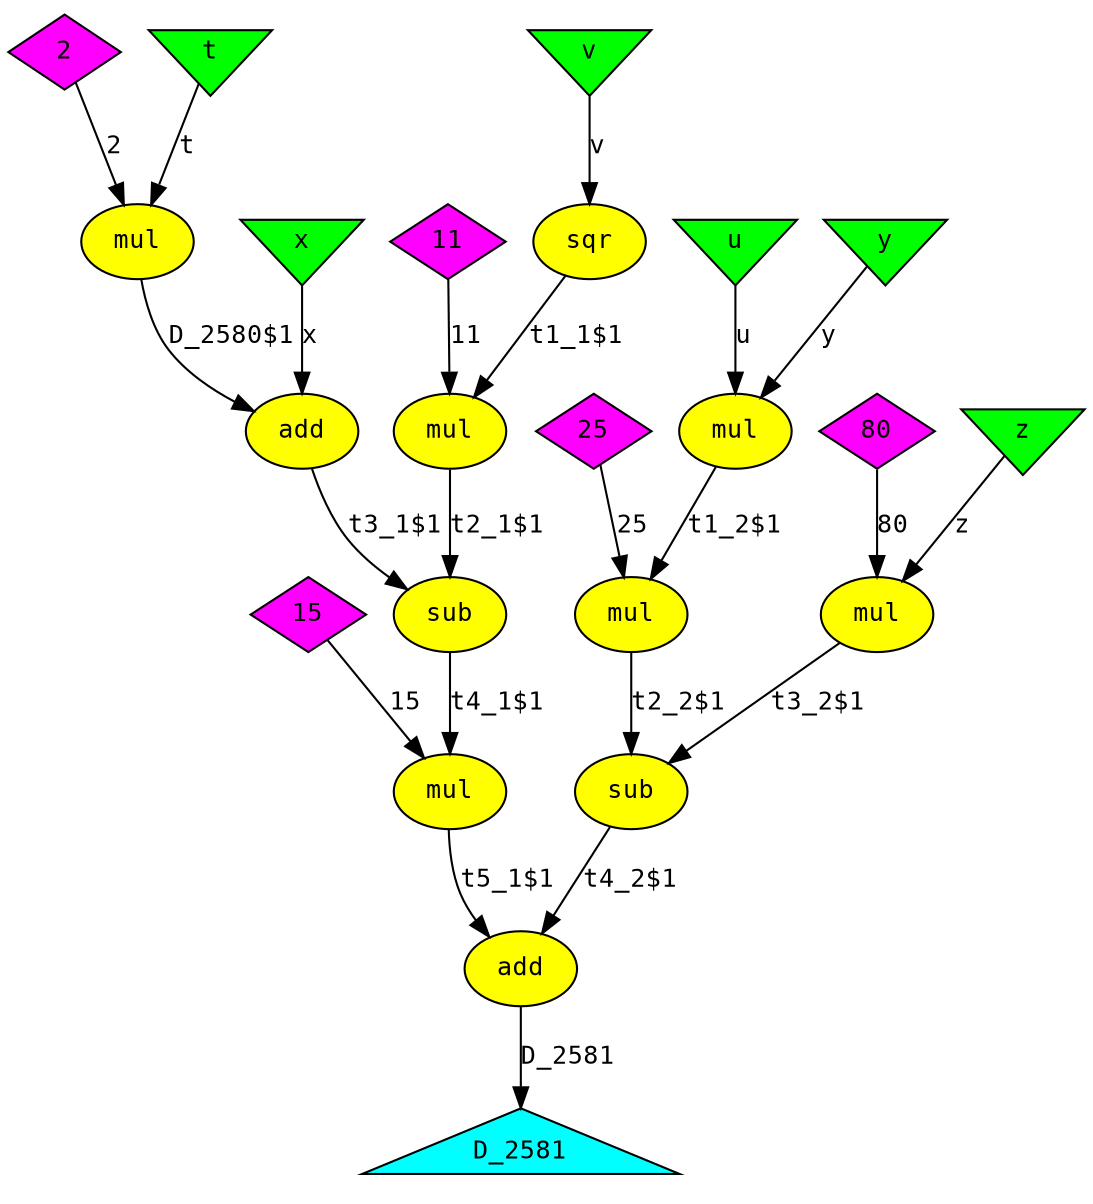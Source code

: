 digraph foo
{
  graph [rankdir="TB", nodesep = "0.175"];
  node [fontname="Courier", fontsize="12", style="filled"];
  edge [fontname="Courier", fontsize="12"];

  D_2581  [label="D_2581", ntype="outvar", argix="0", dataspec="s32", bb="-1", shape="triangle", fillcolor="cyan"];
  add_10  [label="add", ntype="operation", argix="-1", dataspec="na", bb="1", shape="ellipse", fillcolor="yellow"];
  add_5  [label="add", ntype="operation", argix="-1", dataspec="na", bb="1", shape="ellipse", fillcolor="yellow"];
  cnst11  [label="11", ntype="constant", argix="-1", dataspec="s32", bb="-1", shape="diamond", fillcolor="magenta"];
  cnst15  [label="15", ntype="constant", argix="-1", dataspec="s32", bb="-1", shape="diamond", fillcolor="magenta"];
  cnst2  [label="2", ntype="constant", argix="-1", dataspec="s32", bb="-1", shape="diamond", fillcolor="magenta"];
  cnst25  [label="25", ntype="constant", argix="-1", dataspec="s32", bb="-1", shape="diamond", fillcolor="magenta"];
  cnst80  [label="80", ntype="constant", argix="-1", dataspec="s32", bb="-1", shape="diamond", fillcolor="magenta"];
  mul_1  [label="mul", ntype="operation", argix="-1", dataspec="na", bb="1", shape="ellipse", fillcolor="yellow"];
  mul_2  [label="mul", ntype="operation", argix="-1", dataspec="na", bb="1", shape="ellipse", fillcolor="yellow"];
  mul_3  [label="mul", ntype="operation", argix="-1", dataspec="na", bb="1", shape="ellipse", fillcolor="yellow"];
  mul_4  [label="mul", ntype="operation", argix="-1", dataspec="na", bb="1", shape="ellipse", fillcolor="yellow"];
  mul_6  [label="mul", ntype="operation", argix="-1", dataspec="na", bb="1", shape="ellipse", fillcolor="yellow"];
  mul_9  [label="mul", ntype="operation", argix="-1", dataspec="na", bb="1", shape="ellipse", fillcolor="yellow"];
  sqr_0  [label="sqr", ntype="operation", argix="-1", dataspec="na", bb="1", shape="ellipse", fillcolor="yellow"];
  sub_7  [label="sub", ntype="operation", argix="-1", dataspec="na", bb="1", shape="ellipse", fillcolor="yellow"];
  sub_8  [label="sub", ntype="operation", argix="-1", dataspec="na", bb="1", shape="ellipse", fillcolor="yellow"];
  t  [label="t", ntype="invar", argix="0", dataspec="s32", bb="-1", shape="invtriangle", fillcolor="green"];
  u  [label="u", ntype="invar", argix="1", dataspec="s32", bb="-1", shape="invtriangle", fillcolor="green"];
  v  [label="v", ntype="invar", argix="2", dataspec="s32", bb="-1", shape="invtriangle", fillcolor="green"];
  x  [label="x", ntype="invar", argix="3", dataspec="s32", bb="-1", shape="invtriangle", fillcolor="green"];
  y  [label="y", ntype="invar", argix="4", dataspec="s32", bb="-1", shape="invtriangle", fillcolor="green"];
  z  [label="z", ntype="invar", argix="5", dataspec="s32", bb="-1", shape="invtriangle", fillcolor="green"];

  add_10 -> D_2581  [label="D_2581", etype="D", vtype="outarg", order="1", argix="-1", dataspec="s32"];
  add_5 -> sub_7  [label="t3_1$1", etype="D", vtype="localvar", order="1", argix="-1", dataspec="s32"];
  cnst11 -> mul_2  [label="11", etype="D", vtype="globalvar", order="2", argix="-1", dataspec="s32"];
  cnst15 -> mul_9  [label="15", etype="D", vtype="globalvar", order="2", argix="-1", dataspec="s32"];
  cnst25 -> mul_3  [label="25", etype="D", vtype="globalvar", order="2", argix="-1", dataspec="s32"];
  cnst2 -> mul_4  [label="2", etype="D", vtype="globalvar", order="2", argix="-1", dataspec="s32"];
  cnst80 -> mul_6  [label="80", etype="D", vtype="globalvar", order="2", argix="-1", dataspec="s32"];
  mul_1 -> mul_3  [label="t1_2$1", etype="D", vtype="localvar", order="1", argix="-1", dataspec="s32"];
  mul_2 -> sub_7  [label="t2_1$1", etype="D", vtype="localvar", order="2", argix="-1", dataspec="s32"];
  mul_3 -> sub_8  [label="t2_2$1", etype="D", vtype="localvar", order="1", argix="-1", dataspec="s32"];
  mul_4 -> add_5  [label="D_2580$1", etype="D", vtype="localvar", order="1", argix="-1", dataspec="s32"];
  mul_6 -> sub_8  [label="t3_2$1", etype="D", vtype="localvar", order="2", argix="-1", dataspec="s32"];
  mul_9 -> add_10  [label="t5_1$1", etype="D", vtype="localvar", order="1", argix="-1", dataspec="s32"];
  sqr_0 -> mul_2  [label="t1_1$1", etype="D", vtype="localvar", order="1", argix="-1", dataspec="s32"];
  sub_7 -> mul_9  [label="t4_1$1", etype="D", vtype="localvar", order="1", argix="-1", dataspec="s32"];
  sub_8 -> add_10  [label="t4_2$1", etype="D", vtype="localvar", order="2", argix="-1", dataspec="s32"];
  t -> mul_4  [label="t", etype="D", vtype="inarg", order="1", argix="-1", dataspec="s32"];
  u -> mul_1  [label="u", etype="D", vtype="inarg", order="2", argix="-1", dataspec="s32"];
  v -> sqr_0  [label="v", etype="D", vtype="inarg", order="1", argix="-1", dataspec="s32"];
  x -> add_5  [label="x", etype="D", vtype="inarg", order="2", argix="-1", dataspec="s32"];
  y -> mul_1  [label="y", etype="D", vtype="inarg", order="1", argix="-1", dataspec="s32"];
  z -> mul_6  [label="z", etype="D", vtype="inarg", order="1", argix="-1", dataspec="s32"];

}
